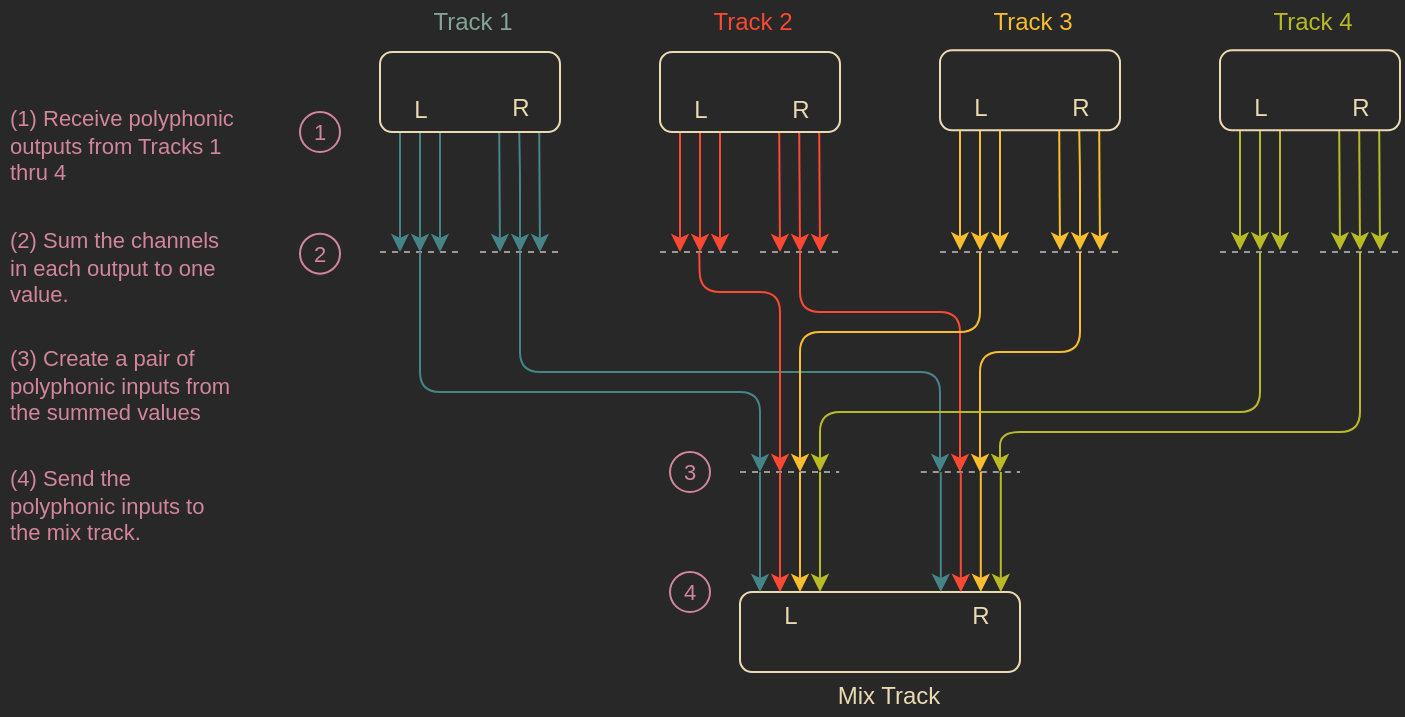 <mxfile version="14.6.13" type="device"><diagram id="MW4TKRh5EKYy4bQn6-lB" name="Page-1"><mxGraphModel dx="763" dy="545" grid="0" gridSize="10" guides="1" tooltips="1" connect="1" arrows="1" fold="1" page="1" pageScale="1" pageWidth="850" pageHeight="1100" background="#282828" math="0" shadow="0"><root><mxCell id="0"/><mxCell id="1" parent="0"/><mxCell id="OEWAffZNApXM40DOBiKG-44" value="" style="endArrow=none;html=1;fontSize=8;fillColor=#e1d5e7;dashed=1;strokeColor=#999999;" parent="1" edge="1"><mxGeometry width="50" height="50" relative="1" as="geometry"><mxPoint x="280" y="230" as="sourcePoint"/><mxPoint x="320" y="230" as="targetPoint"/></mxGeometry></mxCell><mxCell id="OEWAffZNApXM40DOBiKG-45" value="" style="endArrow=none;html=1;fontSize=8;fillColor=#e1d5e7;dashed=1;strokeColor=#999999;" parent="1" edge="1"><mxGeometry width="50" height="50" relative="1" as="geometry"><mxPoint x="330" y="230" as="sourcePoint"/><mxPoint x="370" y="230" as="targetPoint"/></mxGeometry></mxCell><mxCell id="OEWAffZNApXM40DOBiKG-65" value="" style="endArrow=none;html=1;fontSize=8;fillColor=#f0a30a;dashed=1;strokeColor=#999999;" parent="1" edge="1"><mxGeometry width="50" height="50" relative="1" as="geometry"><mxPoint x="420" y="230" as="sourcePoint"/><mxPoint x="460" y="230" as="targetPoint"/></mxGeometry></mxCell><mxCell id="tMvucrZqF7jBhHP5xZfq-27" value="" style="endArrow=none;html=1;fontSize=8;fillColor=#f0a30a;dashed=1;strokeColor=#999999;" edge="1" parent="1"><mxGeometry width="50" height="50" relative="1" as="geometry"><mxPoint x="470" y="230" as="sourcePoint"/><mxPoint x="510" y="230" as="targetPoint"/></mxGeometry></mxCell><mxCell id="tMvucrZqF7jBhHP5xZfq-28" value="" style="endArrow=none;html=1;fontSize=8;fillColor=#e1d5e7;dashed=1;strokeColor=#999999;" edge="1" parent="1"><mxGeometry width="50" height="50" relative="1" as="geometry"><mxPoint x="560" y="230" as="sourcePoint"/><mxPoint x="600" y="230" as="targetPoint"/></mxGeometry></mxCell><mxCell id="tMvucrZqF7jBhHP5xZfq-29" value="" style="endArrow=none;html=1;fontSize=8;fillColor=#e1d5e7;dashed=1;strokeColor=#999999;" edge="1" parent="1"><mxGeometry width="50" height="50" relative="1" as="geometry"><mxPoint x="610" y="230" as="sourcePoint"/><mxPoint x="650" y="230" as="targetPoint"/></mxGeometry></mxCell><mxCell id="tMvucrZqF7jBhHP5xZfq-30" value="" style="endArrow=none;html=1;fontSize=8;fillColor=#f0a30a;dashed=1;strokeColor=#999999;" edge="1" parent="1"><mxGeometry width="50" height="50" relative="1" as="geometry"><mxPoint x="700" y="230" as="sourcePoint"/><mxPoint x="740" y="230" as="targetPoint"/></mxGeometry></mxCell><mxCell id="tMvucrZqF7jBhHP5xZfq-41" value="" style="endArrow=none;html=1;fontSize=8;fillColor=#f0a30a;dashed=1;strokeColor=#999999;" edge="1" parent="1"><mxGeometry width="50" height="50" relative="1" as="geometry"><mxPoint x="750" y="230" as="sourcePoint"/><mxPoint x="790" y="230" as="targetPoint"/></mxGeometry></mxCell><mxCell id="OEWAffZNApXM40DOBiKG-1" value="" style="endArrow=classic;html=1;fillColor=#e1d5e7;strokeColor=#458588;" parent="1" edge="1"><mxGeometry width="50" height="50" relative="1" as="geometry"><mxPoint x="290" y="170" as="sourcePoint"/><mxPoint x="290" y="230" as="targetPoint"/></mxGeometry></mxCell><mxCell id="OEWAffZNApXM40DOBiKG-2" value="" style="endArrow=classic;html=1;fillColor=#e1d5e7;strokeColor=#458588;" parent="1" edge="1"><mxGeometry width="50" height="50" relative="1" as="geometry"><mxPoint x="300" y="170" as="sourcePoint"/><mxPoint x="300" y="230" as="targetPoint"/></mxGeometry></mxCell><mxCell id="OEWAffZNApXM40DOBiKG-3" value="" style="endArrow=classic;html=1;fillColor=#e1d5e7;strokeColor=#458588;" parent="1" edge="1"><mxGeometry width="50" height="50" relative="1" as="geometry"><mxPoint x="310" y="170" as="sourcePoint"/><mxPoint x="310" y="230" as="targetPoint"/></mxGeometry></mxCell><mxCell id="OEWAffZNApXM40DOBiKG-4" value="" style="endArrow=classic;html=1;fillColor=#e1d5e7;strokeColor=#458588;" parent="1" edge="1"><mxGeometry width="50" height="50" relative="1" as="geometry"><mxPoint x="339.6" y="169.6" as="sourcePoint"/><mxPoint x="340" y="230" as="targetPoint"/></mxGeometry></mxCell><mxCell id="OEWAffZNApXM40DOBiKG-5" value="" style="endArrow=classic;html=1;fillColor=#e1d5e7;strokeColor=#458588;" parent="1" edge="1"><mxGeometry width="50" height="50" relative="1" as="geometry"><mxPoint x="349.6" y="169.6" as="sourcePoint"/><mxPoint x="350" y="230" as="targetPoint"/><Array as="points"><mxPoint x="350" y="189.6"/></Array></mxGeometry></mxCell><mxCell id="OEWAffZNApXM40DOBiKG-6" value="" style="endArrow=classic;html=1;fillColor=#e1d5e7;strokeColor=#458588;" parent="1" edge="1"><mxGeometry width="50" height="50" relative="1" as="geometry"><mxPoint x="359.6" y="169.6" as="sourcePoint"/><mxPoint x="360" y="230" as="targetPoint"/></mxGeometry></mxCell><mxCell id="OEWAffZNApXM40DOBiKG-56" value="" style="endArrow=classic;html=1;fillColor=#f0a30a;strokeColor=#fb4934;" parent="1" edge="1"><mxGeometry width="50" height="50" relative="1" as="geometry"><mxPoint x="430" y="170" as="sourcePoint"/><mxPoint x="430" y="230" as="targetPoint"/></mxGeometry></mxCell><mxCell id="OEWAffZNApXM40DOBiKG-57" value="" style="endArrow=classic;html=1;fillColor=#f0a30a;strokeColor=#fb4934;" parent="1" edge="1"><mxGeometry width="50" height="50" relative="1" as="geometry"><mxPoint x="440" y="170" as="sourcePoint"/><mxPoint x="440" y="230" as="targetPoint"/></mxGeometry></mxCell><mxCell id="OEWAffZNApXM40DOBiKG-58" value="" style="endArrow=classic;html=1;fillColor=#f0a30a;strokeColor=#fb4934;" parent="1" edge="1"><mxGeometry width="50" height="50" relative="1" as="geometry"><mxPoint x="450" y="170" as="sourcePoint"/><mxPoint x="450" y="230" as="targetPoint"/></mxGeometry></mxCell><mxCell id="OEWAffZNApXM40DOBiKG-59" value="" style="endArrow=classic;html=1;fillColor=#f0a30a;strokeColor=#fb4934;" parent="1" edge="1"><mxGeometry width="50" height="50" relative="1" as="geometry"><mxPoint x="479.6" y="170" as="sourcePoint"/><mxPoint x="480" y="230" as="targetPoint"/></mxGeometry></mxCell><mxCell id="OEWAffZNApXM40DOBiKG-60" value="" style="endArrow=classic;html=1;fillColor=#f0a30a;strokeColor=#fb4934;" parent="1" edge="1"><mxGeometry width="50" height="50" relative="1" as="geometry"><mxPoint x="489.6" y="170" as="sourcePoint"/><mxPoint x="490" y="230" as="targetPoint"/></mxGeometry></mxCell><mxCell id="OEWAffZNApXM40DOBiKG-61" value="" style="endArrow=classic;html=1;fillColor=#f0a30a;strokeColor=#fb4934;" parent="1" edge="1"><mxGeometry width="50" height="50" relative="1" as="geometry"><mxPoint x="499.6" y="170" as="sourcePoint"/><mxPoint x="500" y="230" as="targetPoint"/></mxGeometry></mxCell><mxCell id="tMvucrZqF7jBhHP5xZfq-8" value="" style="endArrow=classic;html=1;fillColor=#e1d5e7;strokeColor=#fabd2f;" edge="1" parent="1"><mxGeometry width="50" height="50" relative="1" as="geometry"><mxPoint x="570" y="169.17" as="sourcePoint"/><mxPoint x="570" y="229.17" as="targetPoint"/></mxGeometry></mxCell><mxCell id="tMvucrZqF7jBhHP5xZfq-9" value="" style="endArrow=classic;html=1;fillColor=#e1d5e7;strokeColor=#fabd2f;" edge="1" parent="1"><mxGeometry width="50" height="50" relative="1" as="geometry"><mxPoint x="580" y="169.17" as="sourcePoint"/><mxPoint x="580" y="229.17" as="targetPoint"/></mxGeometry></mxCell><mxCell id="tMvucrZqF7jBhHP5xZfq-10" value="" style="endArrow=classic;html=1;fillColor=#e1d5e7;strokeColor=#fabd2f;" edge="1" parent="1"><mxGeometry width="50" height="50" relative="1" as="geometry"><mxPoint x="590" y="169.17" as="sourcePoint"/><mxPoint x="590" y="229.17" as="targetPoint"/></mxGeometry></mxCell><mxCell id="tMvucrZqF7jBhHP5xZfq-11" value="" style="endArrow=classic;html=1;fillColor=#e1d5e7;strokeColor=#fabd2f;" edge="1" parent="1"><mxGeometry width="50" height="50" relative="1" as="geometry"><mxPoint x="619.6" y="168.77" as="sourcePoint"/><mxPoint x="620" y="229.17" as="targetPoint"/></mxGeometry></mxCell><mxCell id="tMvucrZqF7jBhHP5xZfq-12" value="" style="endArrow=classic;html=1;fillColor=#e1d5e7;strokeColor=#fabd2f;" edge="1" parent="1"><mxGeometry width="50" height="50" relative="1" as="geometry"><mxPoint x="629.6" y="168.77" as="sourcePoint"/><mxPoint x="630" y="229.17" as="targetPoint"/><Array as="points"><mxPoint x="630" y="188.77"/></Array></mxGeometry></mxCell><mxCell id="tMvucrZqF7jBhHP5xZfq-13" value="" style="endArrow=classic;html=1;fillColor=#e1d5e7;strokeColor=#fabd2f;" edge="1" parent="1"><mxGeometry width="50" height="50" relative="1" as="geometry"><mxPoint x="639.6" y="168.77" as="sourcePoint"/><mxPoint x="640" y="229.17" as="targetPoint"/></mxGeometry></mxCell><mxCell id="tMvucrZqF7jBhHP5xZfq-17" value="" style="endArrow=classic;html=1;fillColor=#f0a30a;strokeColor=#b8bb26;" edge="1" parent="1"><mxGeometry width="50" height="50" relative="1" as="geometry"><mxPoint x="710" y="169.17" as="sourcePoint"/><mxPoint x="710" y="229.17" as="targetPoint"/></mxGeometry></mxCell><mxCell id="tMvucrZqF7jBhHP5xZfq-18" value="" style="endArrow=classic;html=1;fillColor=#f0a30a;strokeColor=#b8bb26;" edge="1" parent="1"><mxGeometry width="50" height="50" relative="1" as="geometry"><mxPoint x="720" y="169.17" as="sourcePoint"/><mxPoint x="720" y="229.17" as="targetPoint"/></mxGeometry></mxCell><mxCell id="tMvucrZqF7jBhHP5xZfq-19" value="" style="endArrow=classic;html=1;fillColor=#f0a30a;strokeColor=#b8bb26;" edge="1" parent="1"><mxGeometry width="50" height="50" relative="1" as="geometry"><mxPoint x="730" y="169.17" as="sourcePoint"/><mxPoint x="730" y="229.17" as="targetPoint"/></mxGeometry></mxCell><mxCell id="tMvucrZqF7jBhHP5xZfq-20" value="" style="endArrow=classic;html=1;fillColor=#f0a30a;strokeColor=#b8bb26;" edge="1" parent="1"><mxGeometry width="50" height="50" relative="1" as="geometry"><mxPoint x="759.6" y="169.17" as="sourcePoint"/><mxPoint x="760" y="229.17" as="targetPoint"/></mxGeometry></mxCell><mxCell id="tMvucrZqF7jBhHP5xZfq-21" value="" style="endArrow=classic;html=1;fillColor=#f0a30a;strokeColor=#b8bb26;" edge="1" parent="1"><mxGeometry width="50" height="50" relative="1" as="geometry"><mxPoint x="769.6" y="169.17" as="sourcePoint"/><mxPoint x="770" y="229.17" as="targetPoint"/></mxGeometry></mxCell><mxCell id="tMvucrZqF7jBhHP5xZfq-22" value="" style="endArrow=classic;html=1;fillColor=#f0a30a;strokeColor=#b8bb26;" edge="1" parent="1"><mxGeometry width="50" height="50" relative="1" as="geometry"><mxPoint x="779.6" y="169.17" as="sourcePoint"/><mxPoint x="780" y="229.17" as="targetPoint"/></mxGeometry></mxCell><mxCell id="OEWAffZNApXM40DOBiKG-70" value="" style="rounded=1;whiteSpace=wrap;html=1;fontSize=8;strokeColor=#ebdbb2;fontColor=#ebdbb2;fillColor=#282828;" parent="1" vertex="1"><mxGeometry x="420" y="130" width="90" height="40" as="geometry"/></mxCell><mxCell id="OEWAffZNApXM40DOBiKG-69" value="" style="rounded=1;whiteSpace=wrap;html=1;fontSize=8;strokeColor=#ebdbb2;fontColor=#ebdbb2;fillColor=#282828;" parent="1" vertex="1"><mxGeometry x="280" y="130" width="90" height="40" as="geometry"/></mxCell><mxCell id="OEWAffZNApXM40DOBiKG-7" value="Track 1" style="text;html=1;align=center;verticalAlign=middle;resizable=0;points=[];autosize=1;fillColor=#282828;strokeColor=#282828;fontColor=#83a598;" parent="1" vertex="1"><mxGeometry x="296" y="105.0" width="60" height="20" as="geometry"/></mxCell><mxCell id="OEWAffZNApXM40DOBiKG-8" value="L" style="text;html=1;align=center;verticalAlign=middle;resizable=0;points=[];autosize=1;fontColor=#ebdbb2;fillColor=#282828;strokeColor=#282828;" parent="1" vertex="1"><mxGeometry x="290" y="148.77" width="20" height="20" as="geometry"/></mxCell><mxCell id="OEWAffZNApXM40DOBiKG-9" value="R" style="text;html=1;align=center;verticalAlign=middle;resizable=0;points=[];autosize=1;fontColor=#ebdbb2;fillColor=#282828;strokeColor=#282828;" parent="1" vertex="1"><mxGeometry x="339.6" y="148.37" width="20" height="20" as="geometry"/></mxCell><mxCell id="OEWAffZNApXM40DOBiKG-29" value="&lt;h1 style=&quot;font-size: 11px&quot;&gt;&lt;span style=&quot;font-weight: normal ; font-size: 11px&quot;&gt;(2) Sum the channels in each output to one value.&lt;/span&gt;&lt;/h1&gt;" style="text;html=1;strokeColor=none;fillColor=none;spacing=5;spacingTop=-20;whiteSpace=wrap;overflow=hidden;rounded=0;fontSize=11;fontColor=#d3869b;" parent="1" vertex="1"><mxGeometry x="90" y="220.83" width="120" height="39.17" as="geometry"/></mxCell><mxCell id="OEWAffZNApXM40DOBiKG-47" value="&lt;h1 style=&quot;font-size: 11px&quot;&gt;&lt;span style=&quot;font-weight: normal ; font-size: 11px&quot;&gt;(4) Send the polyphonic inputs to the mix track.&lt;/span&gt;&lt;/h1&gt;" style="text;html=1;strokeColor=none;fillColor=none;spacing=5;spacingTop=-20;whiteSpace=wrap;overflow=hidden;rounded=0;fontSize=11;fontColor=#d3869b;" parent="1" vertex="1"><mxGeometry x="90" y="340" width="110" height="50" as="geometry"/></mxCell><mxCell id="OEWAffZNApXM40DOBiKG-62" value="Track 2" style="text;html=1;align=center;verticalAlign=middle;resizable=0;points=[];autosize=1;fillColor=#282828;strokeColor=#282828;fontColor=#FB4934;" parent="1" vertex="1"><mxGeometry x="436" y="105.0" width="60" height="20" as="geometry"/></mxCell><mxCell id="OEWAffZNApXM40DOBiKG-63" value="L" style="text;html=1;align=center;verticalAlign=middle;resizable=0;points=[];autosize=1;fontColor=#ebdbb2;fillColor=#282828;strokeColor=#282828;" parent="1" vertex="1"><mxGeometry x="430" y="148.77" width="20" height="20" as="geometry"/></mxCell><mxCell id="OEWAffZNApXM40DOBiKG-64" value="R" style="text;html=1;align=center;verticalAlign=middle;resizable=0;points=[];autosize=1;fontColor=#ebdbb2;fillColor=#282828;strokeColor=#282828;" parent="1" vertex="1"><mxGeometry x="479.6" y="148.77" width="20" height="20" as="geometry"/></mxCell><mxCell id="OEWAffZNApXM40DOBiKG-101" value="&lt;h1 style=&quot;font-size: 11px&quot;&gt;&lt;span style=&quot;font-weight: normal ; font-size: 11px&quot;&gt;(3) Create a pair of polyphonic inputs from the summed values&lt;/span&gt;&lt;/h1&gt;" style="text;html=1;strokeColor=none;fillColor=none;spacing=5;spacingTop=-20;whiteSpace=wrap;overflow=hidden;rounded=0;fontSize=11;fontColor=#d3869b;" parent="1" vertex="1"><mxGeometry x="90" y="280" width="130" height="40" as="geometry"/></mxCell><mxCell id="tMvucrZqF7jBhHP5xZfq-6" value="" style="rounded=1;whiteSpace=wrap;html=1;fontSize=8;strokeColor=#ebdbb2;fontColor=#ebdbb2;fillColor=#282828;" vertex="1" parent="1"><mxGeometry x="700" y="129.17" width="90" height="40" as="geometry"/></mxCell><mxCell id="tMvucrZqF7jBhHP5xZfq-7" value="" style="rounded=1;whiteSpace=wrap;html=1;fontSize=8;strokeColor=#ebdbb2;fontColor=#ebdbb2;fillColor=#282828;" vertex="1" parent="1"><mxGeometry x="560" y="129.17" width="90" height="40" as="geometry"/></mxCell><mxCell id="tMvucrZqF7jBhHP5xZfq-14" value="Track 3" style="text;html=1;align=center;verticalAlign=middle;resizable=0;points=[];autosize=1;fillColor=#282828;strokeColor=#282828;fontColor=#fabd2f;" vertex="1" parent="1"><mxGeometry x="581" y="106.0" width="50" height="18" as="geometry"/></mxCell><mxCell id="tMvucrZqF7jBhHP5xZfq-15" value="L" style="text;html=1;align=center;verticalAlign=middle;resizable=0;points=[];autosize=1;fontColor=#ebdbb2;fillColor=#282828;strokeColor=#282828;" vertex="1" parent="1"><mxGeometry x="570" y="147.94" width="20" height="20" as="geometry"/></mxCell><mxCell id="tMvucrZqF7jBhHP5xZfq-16" value="R" style="text;html=1;align=center;verticalAlign=middle;resizable=0;points=[];autosize=1;fontColor=#ebdbb2;fillColor=#282828;strokeColor=#282828;" vertex="1" parent="1"><mxGeometry x="619.6" y="147.54" width="20" height="20" as="geometry"/></mxCell><mxCell id="tMvucrZqF7jBhHP5xZfq-23" value="Track 4" style="text;html=1;align=center;verticalAlign=middle;resizable=0;points=[];autosize=1;fillColor=#282828;strokeColor=#282828;rounded=1;fontColor=#b8bb26;" vertex="1" parent="1"><mxGeometry x="721" y="106.0" width="50" height="18" as="geometry"/></mxCell><mxCell id="tMvucrZqF7jBhHP5xZfq-24" value="L" style="text;html=1;align=center;verticalAlign=middle;resizable=0;points=[];autosize=1;fontColor=#ebdbb2;fillColor=#282828;strokeColor=#282828;" vertex="1" parent="1"><mxGeometry x="710" y="147.94" width="20" height="20" as="geometry"/></mxCell><mxCell id="tMvucrZqF7jBhHP5xZfq-25" value="R" style="text;html=1;align=center;verticalAlign=middle;resizable=0;points=[];autosize=1;fontColor=#ebdbb2;fillColor=#282828;strokeColor=#282828;" vertex="1" parent="1"><mxGeometry x="759.6" y="147.94" width="20" height="20" as="geometry"/></mxCell><mxCell id="tMvucrZqF7jBhHP5xZfq-42" value="&lt;h1 style=&quot;font-size: 11px&quot;&gt;&lt;span style=&quot;font-weight: normal ; font-size: 11px&quot;&gt;(1) Receive polyphonic outputs from Tracks 1 thru 4&lt;/span&gt;&lt;/h1&gt;" style="text;html=1;strokeColor=none;fillColor=none;spacing=5;spacingTop=-20;whiteSpace=wrap;overflow=hidden;rounded=0;fontSize=11;fontColor=#d3869b;" vertex="1" parent="1"><mxGeometry x="90" y="160" width="130" height="50" as="geometry"/></mxCell><mxCell id="tMvucrZqF7jBhHP5xZfq-51" value="" style="endArrow=classic;html=1;fillColor=#e1d5e7;strokeColor=#458588;" edge="1" parent="1"><mxGeometry width="50" height="50" relative="1" as="geometry"><mxPoint x="300" y="230" as="sourcePoint"/><mxPoint x="470" y="340" as="targetPoint"/><Array as="points"><mxPoint x="300" y="300"/><mxPoint x="470" y="300"/></Array></mxGeometry></mxCell><mxCell id="tMvucrZqF7jBhHP5xZfq-53" value="" style="endArrow=classic;html=1;fillColor=#e1d5e7;strokeColor=#458588;" edge="1" parent="1"><mxGeometry width="50" height="50" relative="1" as="geometry"><mxPoint x="350" y="230" as="sourcePoint"/><mxPoint x="560" y="340" as="targetPoint"/><Array as="points"><mxPoint x="350" y="290"/><mxPoint x="560" y="290"/></Array></mxGeometry></mxCell><mxCell id="tMvucrZqF7jBhHP5xZfq-54" value="" style="endArrow=classic;html=1;fillColor=#f0a30a;strokeColor=#fb4934;" edge="1" parent="1"><mxGeometry width="50" height="50" relative="1" as="geometry"><mxPoint x="439.6" y="230" as="sourcePoint"/><mxPoint x="480" y="340" as="targetPoint"/><Array as="points"><mxPoint x="440" y="250"/><mxPoint x="480" y="250"/></Array></mxGeometry></mxCell><mxCell id="tMvucrZqF7jBhHP5xZfq-55" value="" style="endArrow=classic;html=1;fillColor=#f0a30a;strokeColor=#fb4934;" edge="1" parent="1"><mxGeometry width="50" height="50" relative="1" as="geometry"><mxPoint x="490" y="230" as="sourcePoint"/><mxPoint x="570" y="340" as="targetPoint"/><Array as="points"><mxPoint x="490" y="260"/><mxPoint x="570" y="260"/></Array></mxGeometry></mxCell><mxCell id="tMvucrZqF7jBhHP5xZfq-57" value="" style="endArrow=classic;html=1;fillColor=#e1d5e7;strokeColor=#fabd2f;" edge="1" parent="1"><mxGeometry width="50" height="50" relative="1" as="geometry"><mxPoint x="580" y="230" as="sourcePoint"/><mxPoint x="490" y="340" as="targetPoint"/><Array as="points"><mxPoint x="580" y="270"/><mxPoint x="490" y="270"/></Array></mxGeometry></mxCell><mxCell id="tMvucrZqF7jBhHP5xZfq-58" value="" style="endArrow=classic;html=1;fillColor=#e1d5e7;strokeColor=#fabd2f;" edge="1" parent="1"><mxGeometry width="50" height="50" relative="1" as="geometry"><mxPoint x="630" y="230" as="sourcePoint"/><mxPoint x="580" y="340" as="targetPoint"/><Array as="points"><mxPoint x="630" y="280"/><mxPoint x="580" y="280"/></Array></mxGeometry></mxCell><mxCell id="tMvucrZqF7jBhHP5xZfq-59" value="" style="endArrow=classic;html=1;fillColor=#f0a30a;strokeColor=#b8bb26;" edge="1" parent="1"><mxGeometry width="50" height="50" relative="1" as="geometry"><mxPoint x="720" y="230" as="sourcePoint"/><mxPoint x="500" y="340" as="targetPoint"/><Array as="points"><mxPoint x="720" y="310"/><mxPoint x="500" y="310"/></Array></mxGeometry></mxCell><mxCell id="tMvucrZqF7jBhHP5xZfq-60" value="" style="endArrow=classic;html=1;fillColor=#f0a30a;strokeColor=#b8bb26;" edge="1" parent="1"><mxGeometry width="50" height="50" relative="1" as="geometry"><mxPoint x="770" y="230" as="sourcePoint"/><mxPoint x="590" y="340" as="targetPoint"/><Array as="points"><mxPoint x="770" y="320"/><mxPoint x="590" y="320"/></Array></mxGeometry></mxCell><mxCell id="tMvucrZqF7jBhHP5xZfq-61" value="" style="rounded=1;whiteSpace=wrap;html=1;fontSize=8;strokeColor=#ebdbb2;fontColor=#ebdbb2;fillColor=#282828;" vertex="1" parent="1"><mxGeometry x="460" y="400" width="140" height="40" as="geometry"/></mxCell><mxCell id="tMvucrZqF7jBhHP5xZfq-62" value="L" style="text;html=1;align=center;verticalAlign=middle;resizable=0;points=[];autosize=1;fontColor=#ebdbb2;fillColor=#282828;strokeColor=#282828;" vertex="1" parent="1"><mxGeometry x="475" y="402" width="20" height="20" as="geometry"/></mxCell><mxCell id="tMvucrZqF7jBhHP5xZfq-63" value="R" style="text;html=1;align=center;verticalAlign=middle;resizable=0;points=[];autosize=1;fontColor=#ebdbb2;fillColor=#282828;strokeColor=#282828;" vertex="1" parent="1"><mxGeometry x="570" y="402" width="20" height="20" as="geometry"/></mxCell><mxCell id="tMvucrZqF7jBhHP5xZfq-64" value="Mix Track" style="text;html=1;align=center;verticalAlign=middle;resizable=0;points=[];autosize=1;fontColor=#ebdbb2;fillColor=#282828;strokeColor=#282828;" vertex="1" parent="1"><mxGeometry x="503" y="443" width="61" height="18" as="geometry"/></mxCell><mxCell id="tMvucrZqF7jBhHP5xZfq-65" value="" style="endArrow=none;html=1;fontSize=8;fillColor=#f0a30a;dashed=1;strokeColor=#999999;" edge="1" parent="1"><mxGeometry width="50" height="50" relative="1" as="geometry"><mxPoint x="460" y="340" as="sourcePoint"/><mxPoint x="509.6" y="340" as="targetPoint"/></mxGeometry></mxCell><mxCell id="tMvucrZqF7jBhHP5xZfq-67" value="" style="endArrow=classic;html=1;fillColor=#e1d5e7;strokeColor=#458588;" edge="1" parent="1"><mxGeometry width="50" height="50" relative="1" as="geometry"><mxPoint x="470" y="340" as="sourcePoint"/><mxPoint x="470" y="400" as="targetPoint"/></mxGeometry></mxCell><mxCell id="tMvucrZqF7jBhHP5xZfq-68" value="" style="endArrow=classic;html=1;fillColor=#f0a30a;strokeColor=#fb4934;" edge="1" parent="1"><mxGeometry width="50" height="50" relative="1" as="geometry"><mxPoint x="480" y="340" as="sourcePoint"/><mxPoint x="480" y="400" as="targetPoint"/></mxGeometry></mxCell><mxCell id="tMvucrZqF7jBhHP5xZfq-69" value="" style="endArrow=classic;html=1;fillColor=#e1d5e7;strokeColor=#fabd2f;" edge="1" parent="1"><mxGeometry width="50" height="50" relative="1" as="geometry"><mxPoint x="490" y="340" as="sourcePoint"/><mxPoint x="490" y="400" as="targetPoint"/></mxGeometry></mxCell><mxCell id="tMvucrZqF7jBhHP5xZfq-70" value="" style="endArrow=classic;html=1;fillColor=#f0a30a;strokeColor=#b8bb26;" edge="1" parent="1"><mxGeometry width="50" height="50" relative="1" as="geometry"><mxPoint x="500" y="340" as="sourcePoint"/><mxPoint x="500" y="400" as="targetPoint"/></mxGeometry></mxCell><mxCell id="tMvucrZqF7jBhHP5xZfq-71" value="" style="endArrow=none;html=1;fontSize=8;fillColor=#f0a30a;dashed=1;strokeColor=#999999;" edge="1" parent="1"><mxGeometry width="50" height="50" relative="1" as="geometry"><mxPoint x="550.4" y="340" as="sourcePoint"/><mxPoint x="600" y="340" as="targetPoint"/></mxGeometry></mxCell><mxCell id="tMvucrZqF7jBhHP5xZfq-72" value="" style="endArrow=classic;html=1;fillColor=#e1d5e7;strokeColor=#458588;" edge="1" parent="1"><mxGeometry width="50" height="50" relative="1" as="geometry"><mxPoint x="560.4" y="340" as="sourcePoint"/><mxPoint x="560.4" y="400" as="targetPoint"/></mxGeometry></mxCell><mxCell id="tMvucrZqF7jBhHP5xZfq-73" value="" style="endArrow=classic;html=1;fillColor=#f0a30a;strokeColor=#fb4934;" edge="1" parent="1"><mxGeometry width="50" height="50" relative="1" as="geometry"><mxPoint x="570.4" y="340" as="sourcePoint"/><mxPoint x="570.4" y="400" as="targetPoint"/></mxGeometry></mxCell><mxCell id="tMvucrZqF7jBhHP5xZfq-74" value="" style="endArrow=classic;html=1;fillColor=#e1d5e7;strokeColor=#fabd2f;" edge="1" parent="1"><mxGeometry width="50" height="50" relative="1" as="geometry"><mxPoint x="580.4" y="340" as="sourcePoint"/><mxPoint x="580.4" y="400" as="targetPoint"/></mxGeometry></mxCell><mxCell id="tMvucrZqF7jBhHP5xZfq-75" value="" style="endArrow=classic;html=1;fillColor=#f0a30a;strokeColor=#b8bb26;" edge="1" parent="1"><mxGeometry width="50" height="50" relative="1" as="geometry"><mxPoint x="590.4" y="340" as="sourcePoint"/><mxPoint x="590.4" y="400" as="targetPoint"/></mxGeometry></mxCell><mxCell id="tMvucrZqF7jBhHP5xZfq-76" value="&lt;font&gt;1&lt;/font&gt;" style="ellipse;whiteSpace=wrap;html=1;aspect=fixed;rounded=1;fontSize=11;fillColor=#282828;fontColor=#d3869b;strokeColor=#d3869b;" vertex="1" parent="1"><mxGeometry x="240" y="160" width="20" height="20" as="geometry"/></mxCell><mxCell id="tMvucrZqF7jBhHP5xZfq-77" value="&lt;font&gt;2&lt;/font&gt;" style="ellipse;whiteSpace=wrap;html=1;aspect=fixed;rounded=1;fontSize=11;fillColor=#282828;fontColor=#d3869b;strokeColor=#d3869b;" vertex="1" parent="1"><mxGeometry x="240" y="220.83" width="20" height="20" as="geometry"/></mxCell><mxCell id="tMvucrZqF7jBhHP5xZfq-78" value="&lt;font&gt;3&lt;/font&gt;" style="ellipse;whiteSpace=wrap;html=1;aspect=fixed;rounded=1;fontSize=11;fillColor=#282828;fontColor=#d3869b;strokeColor=#d3869b;" vertex="1" parent="1"><mxGeometry x="425" y="330" width="20" height="20" as="geometry"/></mxCell><mxCell id="tMvucrZqF7jBhHP5xZfq-80" value="&lt;font&gt;4&lt;/font&gt;" style="ellipse;whiteSpace=wrap;html=1;aspect=fixed;rounded=1;fontSize=11;fillColor=#282828;fontColor=#d3869b;strokeColor=#d3869b;" vertex="1" parent="1"><mxGeometry x="425" y="390" width="20" height="20" as="geometry"/></mxCell></root></mxGraphModel></diagram></mxfile>